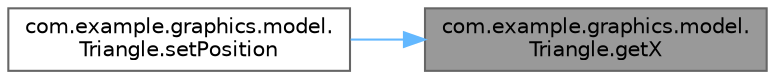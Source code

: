 digraph "com.example.graphics.model.Triangle.getX"
{
 // LATEX_PDF_SIZE
  bgcolor="transparent";
  edge [fontname=Helvetica,fontsize=10,labelfontname=Helvetica,labelfontsize=10];
  node [fontname=Helvetica,fontsize=10,shape=box,height=0.2,width=0.4];
  rankdir="RL";
  Node1 [id="Node000001",label="com.example.graphics.model.\lTriangle.getX",height=0.2,width=0.4,color="gray40", fillcolor="grey60", style="filled", fontcolor="black",tooltip=" "];
  Node1 -> Node2 [id="edge1_Node000001_Node000002",dir="back",color="steelblue1",style="solid",tooltip=" "];
  Node2 [id="Node000002",label="com.example.graphics.model.\lTriangle.setPosition",height=0.2,width=0.4,color="grey40", fillcolor="white", style="filled",URL="$classcom_1_1example_1_1graphics_1_1model_1_1Triangle.html#a92f9d667ec34c9e6a5340f57408c0c90",tooltip=" "];
}

